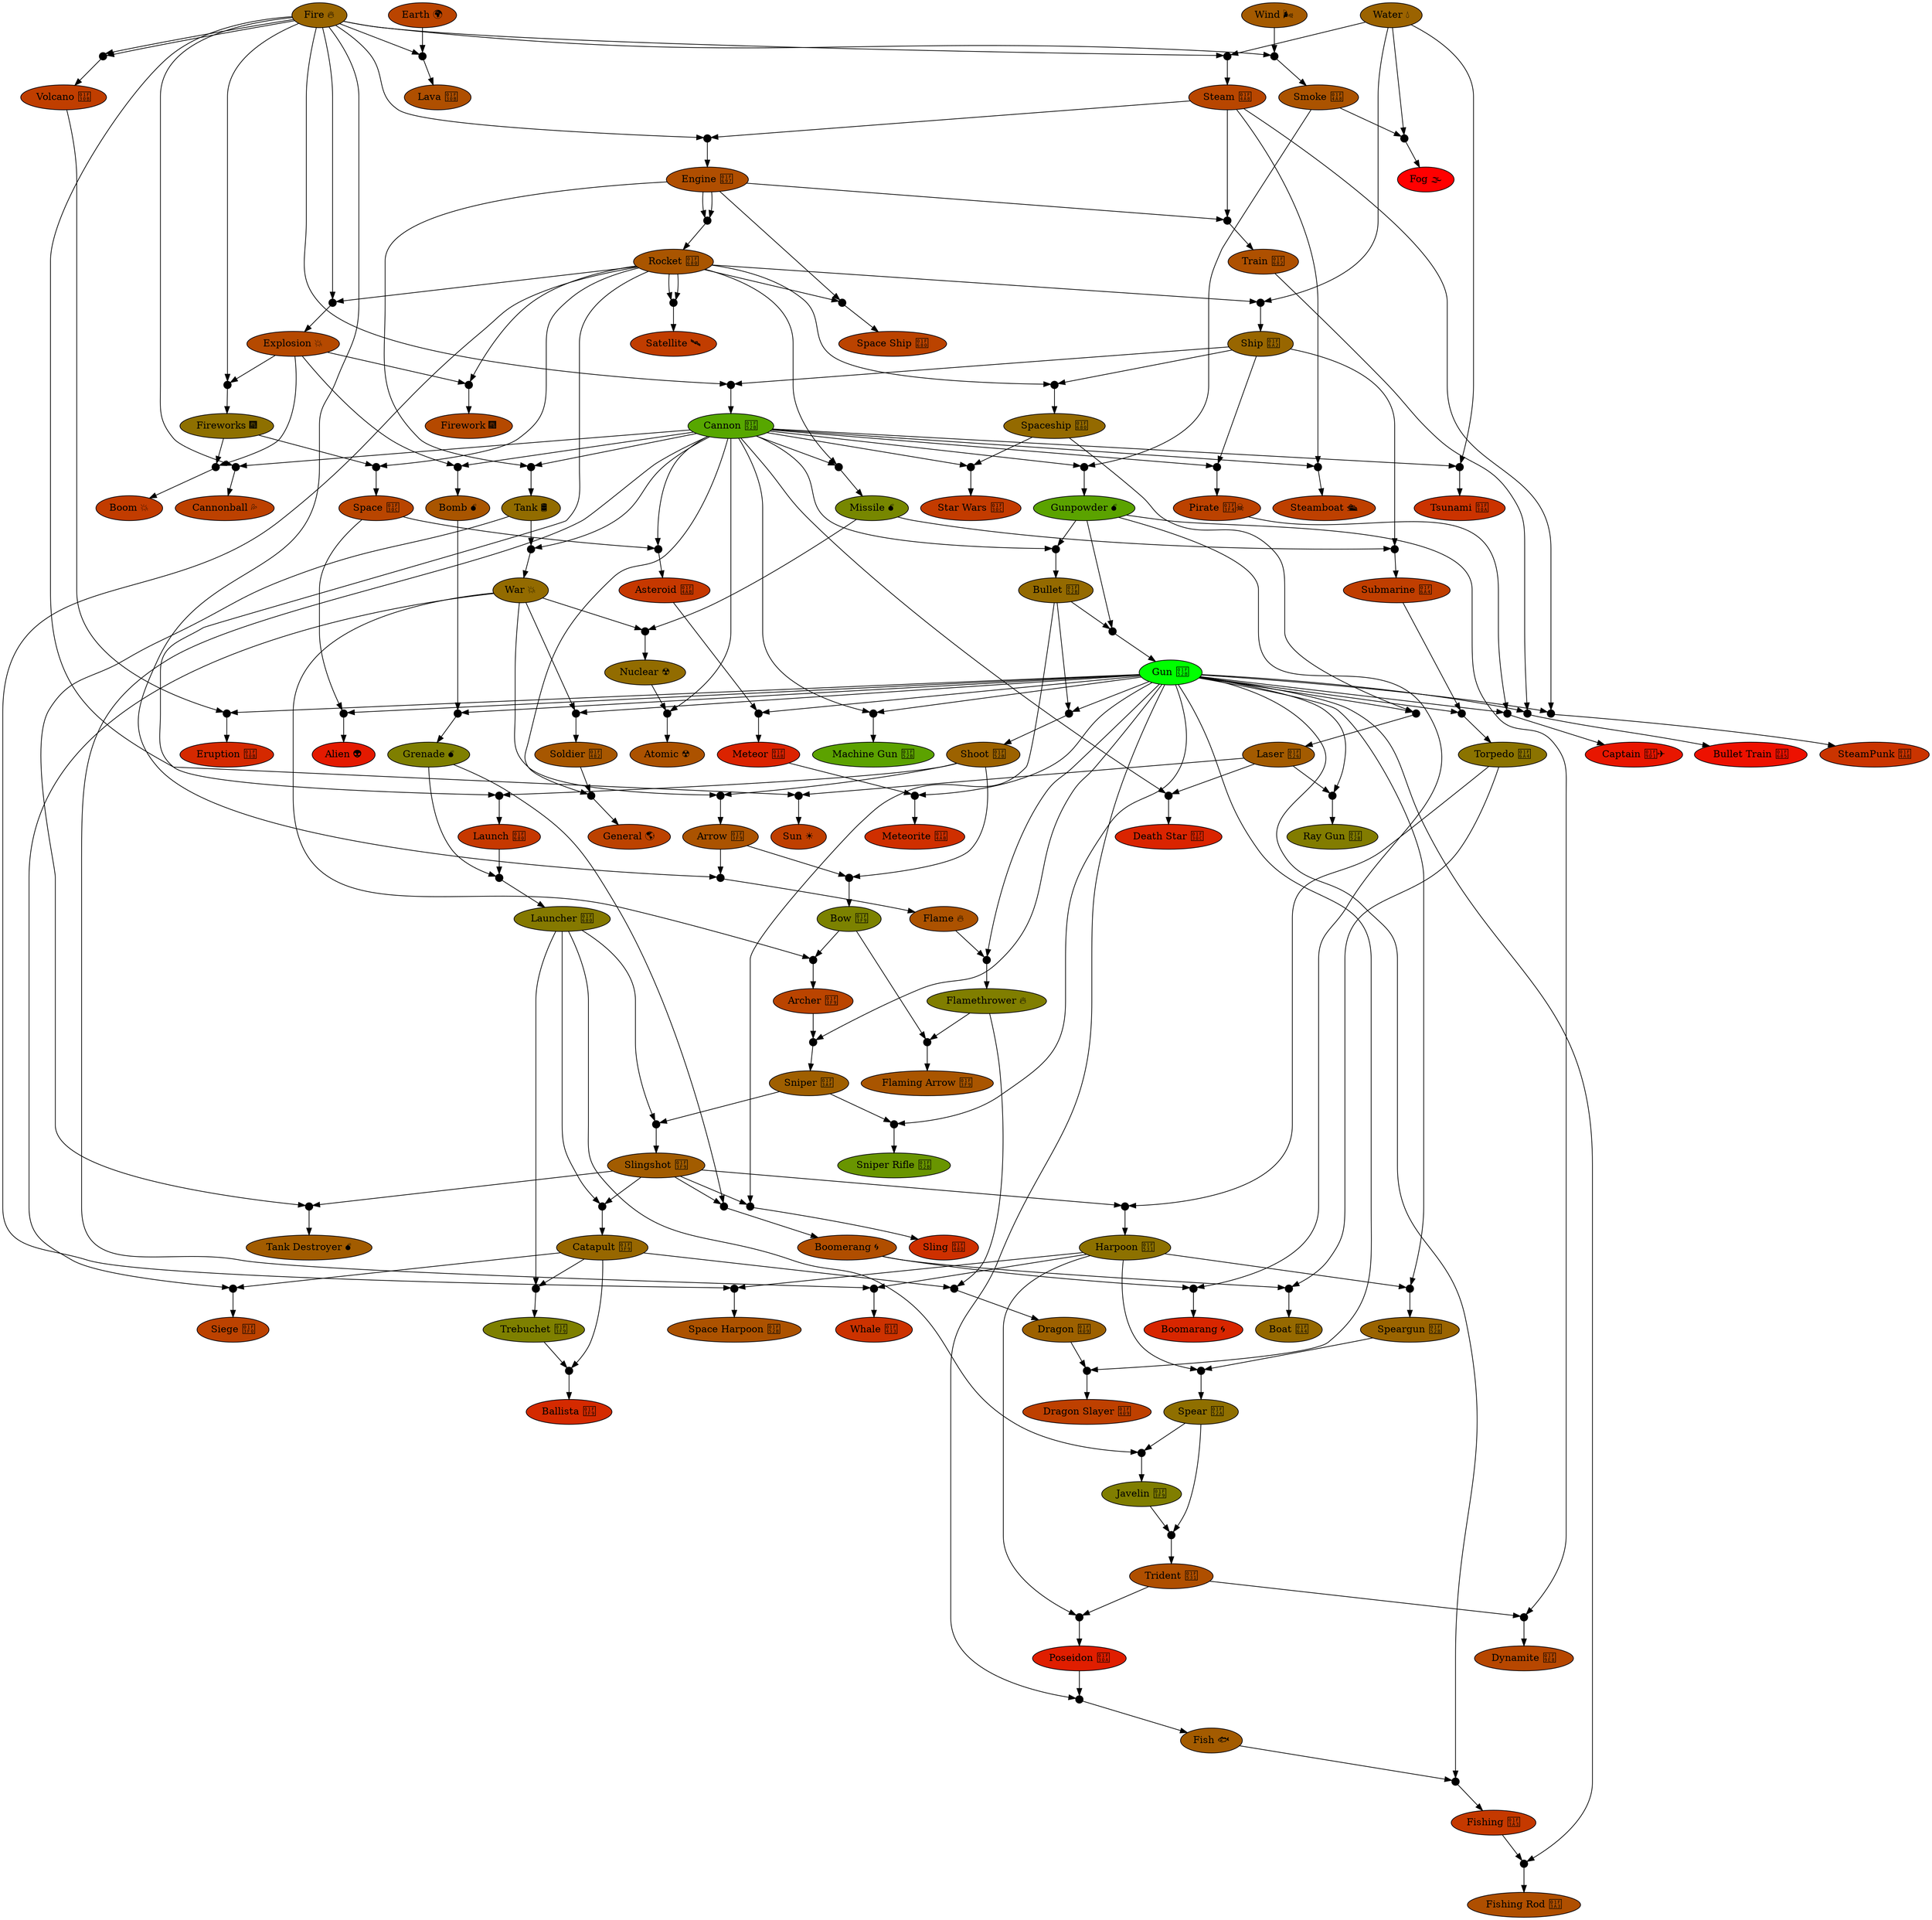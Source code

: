 digraph G {
	node [shape=ellipse style=filled]
	{
		rank=same
		2 [label="Fire 🔥" fillcolor="#996500"]
		1 [label="Water 💧" fillcolor="#9b6300"]
		3 [label="Wind 🌬️" fillcolor="#a45a00"]
		4 [label="Earth 🌍" fillcolor="#ba4400"]
	}
	{
		rank=same
		14 [label="Steam 💨" fillcolor="#b84600"]
		6 [label="Volcano 🌋" fillcolor="#c03e00"]
		15 [label="Smoke 💨" fillcolor="#ab5300"]
		7 [label="Lava 🌋" fillcolor="#af4f00"]
	}
	{
		rank=same
		106 [label="Fog 🌫️" fillcolor="#ff0000"]
		62 [label="Engine 🚗" fillcolor="#b04e00"]
	}
	{
		rank=same
		103 [label="Train 🚂" fillcolor="#ae5000"]
		89 [label="Rocket 🚀" fillcolor="#a95500"]
	}
	{
		rank=same
		445 [label="Explosion 💥" fillcolor="#b54900"]
		91 [label="Space Ship 🚀" fillcolor="#bb4300"]
		1089 [label="Satellite 🛰️" fillcolor="#c13d00"]
		185 [label="Ship 🚢" fillcolor="#986600"]
	}
	{
		rank=same
		98 [label="Firework 🎆" fillcolor="#b54900"]
		630 [label="Fireworks 🎆" fillcolor="#8e7000"]
		259 [label="Spaceship 🚀" fillcolor="#946a00"]
		706 [label="Cannon 🔫" fillcolor="#57a700"]
	}
	{
		rank=same
		915 [label="Boom 💥" fillcolor="#c23c00"]
		93 [label="Space 🌌" fillcolor="#b94500"]
		1478 [label="Missile 💣" fillcolor="#778700"]
		707 [label="Cannonball 💦" fillcolor="#bd4100"]
		156 [label="Tsunami 🌊" fillcolor="#cb3300"]
		1154 [label="Star Wars 🌌" fillcolor="#c33b00"]
		178 [label="Pirate 🏴‍☠️" fillcolor="#bc4200"]
		1479 [label="Tank 🛢️" fillcolor="#926c00"]
		1480 [label="Bomb 💣" fillcolor="#a95500"]
		1483 [label="Gunpowder 💣" fillcolor="#5ba300"]
		211 [label="Steamboat 🛳️" fillcolor="#be4000"]
	}
	{
		rank=same
		377 [label="Submarine 🚤" fillcolor="#c03e00"]
		1064 [label="War 💥" fillcolor="#936b00"]
		865 [label="Bullet 🔫" fillcolor="#946a00"]
		258 [label="Asteroid 💫" fillcolor="#c63800"]
	}
	{
		rank=same
		1481 [label="Nuclear ☢️" fillcolor="#926c00"]
		1484 [label="Gun 🔫" fillcolor="#00ff00"]
	}
	{
		rank=same
		1482 [label="Atomic ☢️" fillcolor="#ac5200"]
		1140 [label="Laser 🔦" fillcolor="#a35b00"]
		1485 [label="Machine Gun 🔫" fillcolor="#5ca200"]
		1487 [label="Soldier 💂" fillcolor="#a75700"]
		207 [label="Captain 🧑‍✈️" fillcolor="#e81600"]
		94 [label="Alien 👽" fillcolor="#e41a00"]
		1488 [label="Grenade 💣" fillcolor="#7f7f00"]
		1489 [label="Shoot 🔫" fillcolor="#9c6200"]
		1490 [label="SteamPunk 💨" fillcolor="#ca3400"]
		1491 [label="Torpedo 🚤" fillcolor="#8b7300"]
		101 [label="Eruption 🌋" fillcolor="#d52900"]
		1185 [label="Bullet Train 🚅" fillcolor="#ed1100"]
		129 [label="Meteor 💫" fillcolor="#db2300"]
	}
	{
		rank=same
		1486 [label="Ray Gun 🔫" fillcolor="#827c00"]
		1492 [label="Death Star 🌌" fillcolor="#da2400"]
		1136 [label="Launch 🚀" fillcolor="#c63800"]
		146 [label="Sun ☀️" fillcolor="#bf3f00"]
		1494 [label="General 🌎" fillcolor="#bc4200"]
		247 [label="Meteorite 💫" fillcolor="#cf2f00"]
		1495 [label="Arrow 🏹" fillcolor="#ab5300"]
	}
	{
		rank=same
		1493 [label="Launcher 🚀" fillcolor="#857900"]
		1496 [label="Bow 🏹" fillcolor="#7c8200"]
		88 [label="Flame 🔥" fillcolor="#ac5200"]
	}
	{
		rank=same
		1497 [label="Archer 🏹" fillcolor="#ba4400"]
		1514 [label="Flamethrower 🔥" fillcolor="#807e00"]
	}
	{
		rank=same
		1498 [label="Sniper 🎯" fillcolor="#9f5f00"]
		1515 [label="Flaming Arrow 🏹" fillcolor="#a95500"]
	}
	{
		rank=same
		1499 [label="Sniper Rifle 🔫" fillcolor="#699500"]
		1500 [label="Slingshot 🏹" fillcolor="#a25c00"]
	}
	{
		rank=same
		1501 [label="Catapult 🏹" fillcolor="#976700"]
		1504 [label="Boomerang 🌀" fillcolor="#b04e00"]
		1507 [label="Harpoon 🔱" fillcolor="#8d7100"]
		1512 [label="Sling 💍" fillcolor="#ce3000"]
		1516 [label="Tank Destroyer 💣" fillcolor="#a25c00"]
	}
	{
		rank=same
		1502 [label="Trebuchet 🏹" fillcolor="#7e8000"]
		1505 [label="Boomarang 🌀" fillcolor="#d82600"]
		1506 [label="Siege 🏰" fillcolor="#bc4200"]
		1508 [label="Speargun 🔫" fillcolor="#9a6400"]
		133 [label="Whale 🐳" fillcolor="#cc3200"]
		290 [label="Boat 🚤" fillcolor="#956900"]
		1513 [label="Space Harpoon 🔫" fillcolor="#ac5200"]
		40 [label="Dragon 🐉" fillcolor="#9d6100"]
	}
	{
		rank=same
		1503 [label="Ballista 🏹" fillcolor="#d42a00"]
		1081 [label="Spear 🔪" fillcolor="#8f6f00"]
		1375 [label="Dragon Slayer 🐉" fillcolor="#be4000"]
	}
	{
		rank=same
		1509 [label="Javelin 🏹" fillcolor="#807e00"]
	}
	{
		rank=same
		1084 [label="Trident 🔱" fillcolor="#af4f00"]
	}
	{
		rank=same
		1510 [label="Dynamite 🧨" fillcolor="#b74700"]
		118 [label="Poseidon 🌊" fillcolor="#e01e00"]
	}
	{
		rank=same
		131 [label="Fish 🐟" fillcolor="#a35b00"]
	}
	{
		rank=same
		188 [label="Fishing 🎣" fillcolor="#c53900"]
	}
	{
		rank=same
		1511 [label="Fishing Rod 🎣" fillcolor="#af4f00"]
	}
	intermediate_1140_1484_1486 [shape=point height=.15 width=.15]
	1140 -> intermediate_1140_1484_1486
	1484 -> intermediate_1140_1484_1486
	intermediate_1140_1484_1486 -> 1486
	intermediate_1084_1507_118 [shape=point height=.15 width=.15]
	1084 -> intermediate_1084_1507_118
	1507 -> intermediate_1084_1507_118
	intermediate_1084_1507_118 -> 118
	intermediate_706_185_178 [shape=point height=.15 width=.15]
	706 -> intermediate_706_185_178
	185 -> intermediate_706_185_178
	intermediate_706_185_178 -> 178
	intermediate_88_1484_1514 [shape=point height=.15 width=.15]
	88 -> intermediate_88_1484_1514
	1484 -> intermediate_88_1484_1514
	intermediate_88_1484_1514 -> 1514
	intermediate_1495_2_88 [shape=point height=.15 width=.15]
	1495 -> intermediate_1495_2_88
	2 -> intermediate_1495_2_88
	intermediate_1495_2_88 -> 88
	intermediate_1504_1483_1505 [shape=point height=.15 width=.15]
	1504 -> intermediate_1504_1483_1505
	1483 -> intermediate_1504_1483_1505
	intermediate_1504_1483_1505 -> 1505
	intermediate_1084_1483_1510 [shape=point height=.15 width=.15]
	1084 -> intermediate_1084_1483_1510
	1483 -> intermediate_1084_1483_1510
	intermediate_1084_1483_1510 -> 1510
	intermediate_706_15_1483 [shape=point height=.15 width=.15]
	706 -> intermediate_706_15_1483
	15 -> intermediate_706_15_1483
	intermediate_706_15_1483 -> 1483
	intermediate_1500_1479_1516 [shape=point height=.15 width=.15]
	1500 -> intermediate_1500_1479_1516
	1479 -> intermediate_1500_1479_1516
	intermediate_1500_1479_1516 -> 1516
	intermediate_1064_1478_1481 [shape=point height=.15 width=.15]
	1064 -> intermediate_1064_1478_1481
	1478 -> intermediate_1064_1478_1481
	intermediate_1064_1478_1481 -> 1481
	intermediate_706_89_1478 [shape=point height=.15 width=.15]
	706 -> intermediate_706_89_1478
	89 -> intermediate_706_89_1478
	intermediate_706_89_1478 -> 1478
	intermediate_1501_1514_40 [shape=point height=.15 width=.15]
	1501 -> intermediate_1501_1514_40
	1514 -> intermediate_1501_1514_40
	intermediate_1501_1514_40 -> 40
	intermediate_1484_865_1489 [shape=point height=.15 width=.15]
	1484 -> intermediate_1484_865_1489
	865 -> intermediate_1484_865_1489
	intermediate_1484_865_1489 -> 1489
	intermediate_2_1_14 [shape=point height=.15 width=.15]
	2 -> intermediate_2_1_14
	1 -> intermediate_2_1_14
	intermediate_2_1_14 -> 14
	intermediate_1484_93_94 [shape=point height=.15 width=.15]
	1484 -> intermediate_1484_93_94
	93 -> intermediate_1484_93_94
	intermediate_1484_93_94 -> 94
	intermediate_1498_1484_1499 [shape=point height=.15 width=.15]
	1498 -> intermediate_1498_1484_1499
	1484 -> intermediate_1498_1484_1499
	intermediate_1498_1484_1499 -> 1499
	intermediate_1481_706_1482 [shape=point height=.15 width=.15]
	1481 -> intermediate_1481_706_1482
	706 -> intermediate_1481_706_1482
	intermediate_1481_706_1482 -> 1482
	intermediate_706_1_156 [shape=point height=.15 width=.15]
	706 -> intermediate_706_1_156
	1 -> intermediate_706_1_156
	intermediate_706_1_156 -> 156
	intermediate_706_445_1480 [shape=point height=.15 width=.15]
	706 -> intermediate_706_445_1480
	445 -> intermediate_706_445_1480
	intermediate_706_445_1480 -> 1480
	intermediate_1064_1489_1495 [shape=point height=.15 width=.15]
	1064 -> intermediate_1064_1489_1495
	1489 -> intermediate_1064_1489_1495
	intermediate_1064_1489_1495 -> 1495
	intermediate_706_14_211 [shape=point height=.15 width=.15]
	706 -> intermediate_706_14_211
	14 -> intermediate_706_14_211
	intermediate_706_14_211 -> 211
	intermediate_1498_1493_1500 [shape=point height=.15 width=.15]
	1498 -> intermediate_1498_1493_1500
	1493 -> intermediate_1498_1493_1500
	intermediate_1498_1493_1500 -> 1500
	intermediate_118_1484_131 [shape=point height=.15 width=.15]
	118 -> intermediate_118_1484_131
	1484 -> intermediate_118_1484_131
	intermediate_118_1484_131 -> 131
	intermediate_1081_1493_1509 [shape=point height=.15 width=.15]
	1081 -> intermediate_1081_1493_1509
	1493 -> intermediate_1081_1493_1509
	intermediate_1081_1493_1509 -> 1509
	intermediate_1508_1507_1081 [shape=point height=.15 width=.15]
	1508 -> intermediate_1508_1507_1081
	1507 -> intermediate_1508_1507_1081
	intermediate_1508_1507_1081 -> 1081
	intermediate_2_2_6 [shape=point height=.15 width=.15]
	2 -> intermediate_2_2_6
	2 -> intermediate_2_2_6
	intermediate_2_2_6 -> 6
	intermediate_1478_185_377 [shape=point height=.15 width=.15]
	1478 -> intermediate_1478_185_377
	185 -> intermediate_1478_185_377
	intermediate_1478_185_377 -> 377
	intermediate_1483_706_865 [shape=point height=.15 width=.15]
	1483 -> intermediate_1483_706_865
	706 -> intermediate_1483_706_865
	intermediate_1483_706_865 -> 865
	intermediate_89_62_91 [shape=point height=.15 width=.15]
	89 -> intermediate_89_62_91
	62 -> intermediate_89_62_91
	intermediate_89_62_91 -> 91
	intermediate_706_2_707 [shape=point height=.15 width=.15]
	706 -> intermediate_706_2_707
	2 -> intermediate_706_2_707
	intermediate_706_2_707 -> 707
	intermediate_1140_2_146 [shape=point height=.15 width=.15]
	1140 -> intermediate_1140_2_146
	2 -> intermediate_1140_2_146
	intermediate_1140_2_146 -> 146
	intermediate_1500_865_1512 [shape=point height=.15 width=.15]
	1500 -> intermediate_1500_865_1512
	865 -> intermediate_1500_865_1512
	intermediate_1500_865_1512 -> 1512
	intermediate_1484_706_1485 [shape=point height=.15 width=.15]
	1484 -> intermediate_1484_706_1485
	706 -> intermediate_1484_706_1485
	intermediate_1484_706_1485 -> 1485
	intermediate_1501_1493_1502 [shape=point height=.15 width=.15]
	1501 -> intermediate_1501_1493_1502
	1493 -> intermediate_1501_1493_1502
	intermediate_1501_1493_1502 -> 1502
	intermediate_2_3_15 [shape=point height=.15 width=.15]
	2 -> intermediate_2_3_15
	3 -> intermediate_2_3_15
	intermediate_2_3_15 -> 15
	intermediate_445_2_630 [shape=point height=.15 width=.15]
	445 -> intermediate_445_2_630
	2 -> intermediate_445_2_630
	intermediate_445_2_630 -> 630
	intermediate_1514_1496_1515 [shape=point height=.15 width=.15]
	1514 -> intermediate_1514_1496_1515
	1496 -> intermediate_1514_1496_1515
	intermediate_1514_1496_1515 -> 1515
	intermediate_1479_706_1064 [shape=point height=.15 width=.15]
	1479 -> intermediate_1479_706_1064
	706 -> intermediate_1479_706_1064
	intermediate_1479_706_1064 -> 1064
	intermediate_1484_377_1491 [shape=point height=.15 width=.15]
	1484 -> intermediate_1484_377_1491
	377 -> intermediate_1484_377_1491
	intermediate_1484_377_1491 -> 1491
	intermediate_706_259_1154 [shape=point height=.15 width=.15]
	706 -> intermediate_706_259_1154
	259 -> intermediate_706_259_1154
	intermediate_706_259_1154 -> 1154
	intermediate_89_1507_1513 [shape=point height=.15 width=.15]
	89 -> intermediate_89_1507_1513
	1507 -> intermediate_89_1507_1513
	intermediate_89_1507_1513 -> 1513
	intermediate_15_1_106 [shape=point height=.15 width=.15]
	15 -> intermediate_15_1_106
	1 -> intermediate_15_1_106
	intermediate_15_1_106 -> 106
	intermediate_1497_1484_1498 [shape=point height=.15 width=.15]
	1497 -> intermediate_1497_1484_1498
	1484 -> intermediate_1497_1484_1498
	intermediate_1497_1484_1498 -> 1498
	intermediate_1500_1491_1507 [shape=point height=.15 width=.15]
	1500 -> intermediate_1500_1491_1507
	1491 -> intermediate_1500_1491_1507
	intermediate_1500_1491_1507 -> 1507
	intermediate_1500_1488_1504 [shape=point height=.15 width=.15]
	1500 -> intermediate_1500_1488_1504
	1488 -> intermediate_1500_1488_1504
	intermediate_1500_1488_1504 -> 1504
	intermediate_14_2_62 [shape=point height=.15 width=.15]
	14 -> intermediate_14_2_62
	2 -> intermediate_14_2_62
	intermediate_14_2_62 -> 62
	intermediate_706_93_258 [shape=point height=.15 width=.15]
	706 -> intermediate_706_93_258
	93 -> intermediate_706_93_258
	intermediate_706_93_258 -> 258
	intermediate_1484_1064_1487 [shape=point height=.15 width=.15]
	1484 -> intermediate_1484_1064_1487
	1064 -> intermediate_1484_1064_1487
	intermediate_1484_1064_1487 -> 1487
	intermediate_62_62_89 [shape=point height=.15 width=.15]
	62 -> intermediate_62_62_89
	62 -> intermediate_62_62_89
	intermediate_62_62_89 -> 89
	intermediate_40_1484_1375 [shape=point height=.15 width=.15]
	40 -> intermediate_40_1484_1375
	1484 -> intermediate_40_1484_1375
	intermediate_40_1484_1375 -> 1375
	intermediate_445_630_915 [shape=point height=.15 width=.15]
	445 -> intermediate_445_630_915
	630 -> intermediate_445_630_915
	intermediate_445_630_915 -> 915
	intermediate_188_1484_1511 [shape=point height=.15 width=.15]
	188 -> intermediate_188_1484_1511
	1484 -> intermediate_188_1484_1511
	intermediate_188_1484_1511 -> 1511
	intermediate_1484_6_101 [shape=point height=.15 width=.15]
	1484 -> intermediate_1484_6_101
	6 -> intermediate_1484_6_101
	intermediate_1484_6_101 -> 101
	intermediate_1484_259_1140 [shape=point height=.15 width=.15]
	1484 -> intermediate_1484_259_1140
	259 -> intermediate_1484_259_1140
	intermediate_1484_259_1140 -> 1140
	intermediate_1136_1488_1493 [shape=point height=.15 width=.15]
	1136 -> intermediate_1136_1488_1493
	1488 -> intermediate_1136_1488_1493
	intermediate_1136_1488_1493 -> 1493
	intermediate_185_89_259 [shape=point height=.15 width=.15]
	185 -> intermediate_185_89_259
	89 -> intermediate_185_89_259
	intermediate_185_89_259 -> 259
	intermediate_14_62_103 [shape=point height=.15 width=.15]
	14 -> intermediate_14_62_103
	62 -> intermediate_14_62_103
	intermediate_14_62_103 -> 103
	intermediate_89_1489_1136 [shape=point height=.15 width=.15]
	89 -> intermediate_89_1489_1136
	1489 -> intermediate_89_1489_1136
	intermediate_89_1489_1136 -> 1136
	intermediate_1484_14_1490 [shape=point height=.15 width=.15]
	1484 -> intermediate_1484_14_1490
	14 -> intermediate_1484_14_1490
	intermediate_1484_14_1490 -> 1490
	intermediate_1495_1489_1496 [shape=point height=.15 width=.15]
	1495 -> intermediate_1495_1489_1496
	1489 -> intermediate_1495_1489_1496
	intermediate_1495_1489_1496 -> 1496
	intermediate_129_1484_247 [shape=point height=.15 width=.15]
	129 -> intermediate_129_1484_247
	1484 -> intermediate_129_1484_247
	intermediate_129_1484_247 -> 247
	intermediate_1504_1491_290 [shape=point height=.15 width=.15]
	1504 -> intermediate_1504_1491_290
	1491 -> intermediate_1504_1491_290
	intermediate_1504_1491_290 -> 290
	intermediate_1484_1480_1488 [shape=point height=.15 width=.15]
	1484 -> intermediate_1484_1480_1488
	1480 -> intermediate_1484_1480_1488
	intermediate_1484_1480_1488 -> 1488
	intermediate_1487_706_1494 [shape=point height=.15 width=.15]
	1487 -> intermediate_1487_706_1494
	706 -> intermediate_1487_706_1494
	intermediate_1487_706_1494 -> 1494
	intermediate_445_89_98 [shape=point height=.15 width=.15]
	445 -> intermediate_445_89_98
	89 -> intermediate_445_89_98
	intermediate_445_89_98 -> 98
	intermediate_1507_706_133 [shape=point height=.15 width=.15]
	1507 -> intermediate_1507_706_133
	706 -> intermediate_1507_706_133
	intermediate_1507_706_133 -> 133
	intermediate_185_2_706 [shape=point height=.15 width=.15]
	185 -> intermediate_185_2_706
	2 -> intermediate_185_2_706
	intermediate_185_2_706 -> 706
	intermediate_706_1140_1492 [shape=point height=.15 width=.15]
	706 -> intermediate_706_1140_1492
	1140 -> intermediate_706_1140_1492
	intermediate_706_1140_1492 -> 1492
	intermediate_4_2_7 [shape=point height=.15 width=.15]
	4 -> intermediate_4_2_7
	2 -> intermediate_4_2_7
	intermediate_4_2_7 -> 7
	intermediate_1484_103_1185 [shape=point height=.15 width=.15]
	1484 -> intermediate_1484_103_1185
	103 -> intermediate_1484_103_1185
	intermediate_1484_103_1185 -> 1185
	intermediate_1500_1493_1501 [shape=point height=.15 width=.15]
	1500 -> intermediate_1500_1493_1501
	1493 -> intermediate_1500_1493_1501
	intermediate_1500_1493_1501 -> 1501
	intermediate_706_62_1479 [shape=point height=.15 width=.15]
	706 -> intermediate_706_62_1479
	62 -> intermediate_706_62_1479
	intermediate_706_62_1479 -> 1479
	intermediate_89_89_1089 [shape=point height=.15 width=.15]
	89 -> intermediate_89_89_1089
	89 -> intermediate_89_89_1089
	intermediate_89_89_1089 -> 1089
	intermediate_630_89_93 [shape=point height=.15 width=.15]
	630 -> intermediate_630_89_93
	89 -> intermediate_630_89_93
	intermediate_630_89_93 -> 93
	intermediate_258_1484_129 [shape=point height=.15 width=.15]
	258 -> intermediate_258_1484_129
	1484 -> intermediate_258_1484_129
	intermediate_258_1484_129 -> 129
	intermediate_1496_1064_1497 [shape=point height=.15 width=.15]
	1496 -> intermediate_1496_1064_1497
	1064 -> intermediate_1496_1064_1497
	intermediate_1496_1064_1497 -> 1497
	intermediate_1484_178_207 [shape=point height=.15 width=.15]
	1484 -> intermediate_1484_178_207
	178 -> intermediate_1484_178_207
	intermediate_1484_178_207 -> 207
	intermediate_1507_1484_1508 [shape=point height=.15 width=.15]
	1507 -> intermediate_1507_1484_1508
	1484 -> intermediate_1507_1484_1508
	intermediate_1507_1484_1508 -> 1508
	intermediate_131_1484_188 [shape=point height=.15 width=.15]
	131 -> intermediate_131_1484_188
	1484 -> intermediate_131_1484_188
	intermediate_131_1484_188 -> 188
	intermediate_89_1_185 [shape=point height=.15 width=.15]
	89 -> intermediate_89_1_185
	1 -> intermediate_89_1_185
	intermediate_89_1_185 -> 185
	intermediate_1081_1509_1084 [shape=point height=.15 width=.15]
	1081 -> intermediate_1081_1509_1084
	1509 -> intermediate_1081_1509_1084
	intermediate_1081_1509_1084 -> 1084
	intermediate_89_2_445 [shape=point height=.15 width=.15]
	89 -> intermediate_89_2_445
	2 -> intermediate_89_2_445
	intermediate_89_2_445 -> 445
	intermediate_1501_1064_1506 [shape=point height=.15 width=.15]
	1501 -> intermediate_1501_1064_1506
	1064 -> intermediate_1501_1064_1506
	intermediate_1501_1064_1506 -> 1506
	intermediate_1501_1502_1503 [shape=point height=.15 width=.15]
	1501 -> intermediate_1501_1502_1503
	1502 -> intermediate_1501_1502_1503
	intermediate_1501_1502_1503 -> 1503
	intermediate_865_1483_1484 [shape=point height=.15 width=.15]
	865 -> intermediate_865_1483_1484
	1483 -> intermediate_865_1483_1484
	intermediate_865_1483_1484 -> 1484
}
